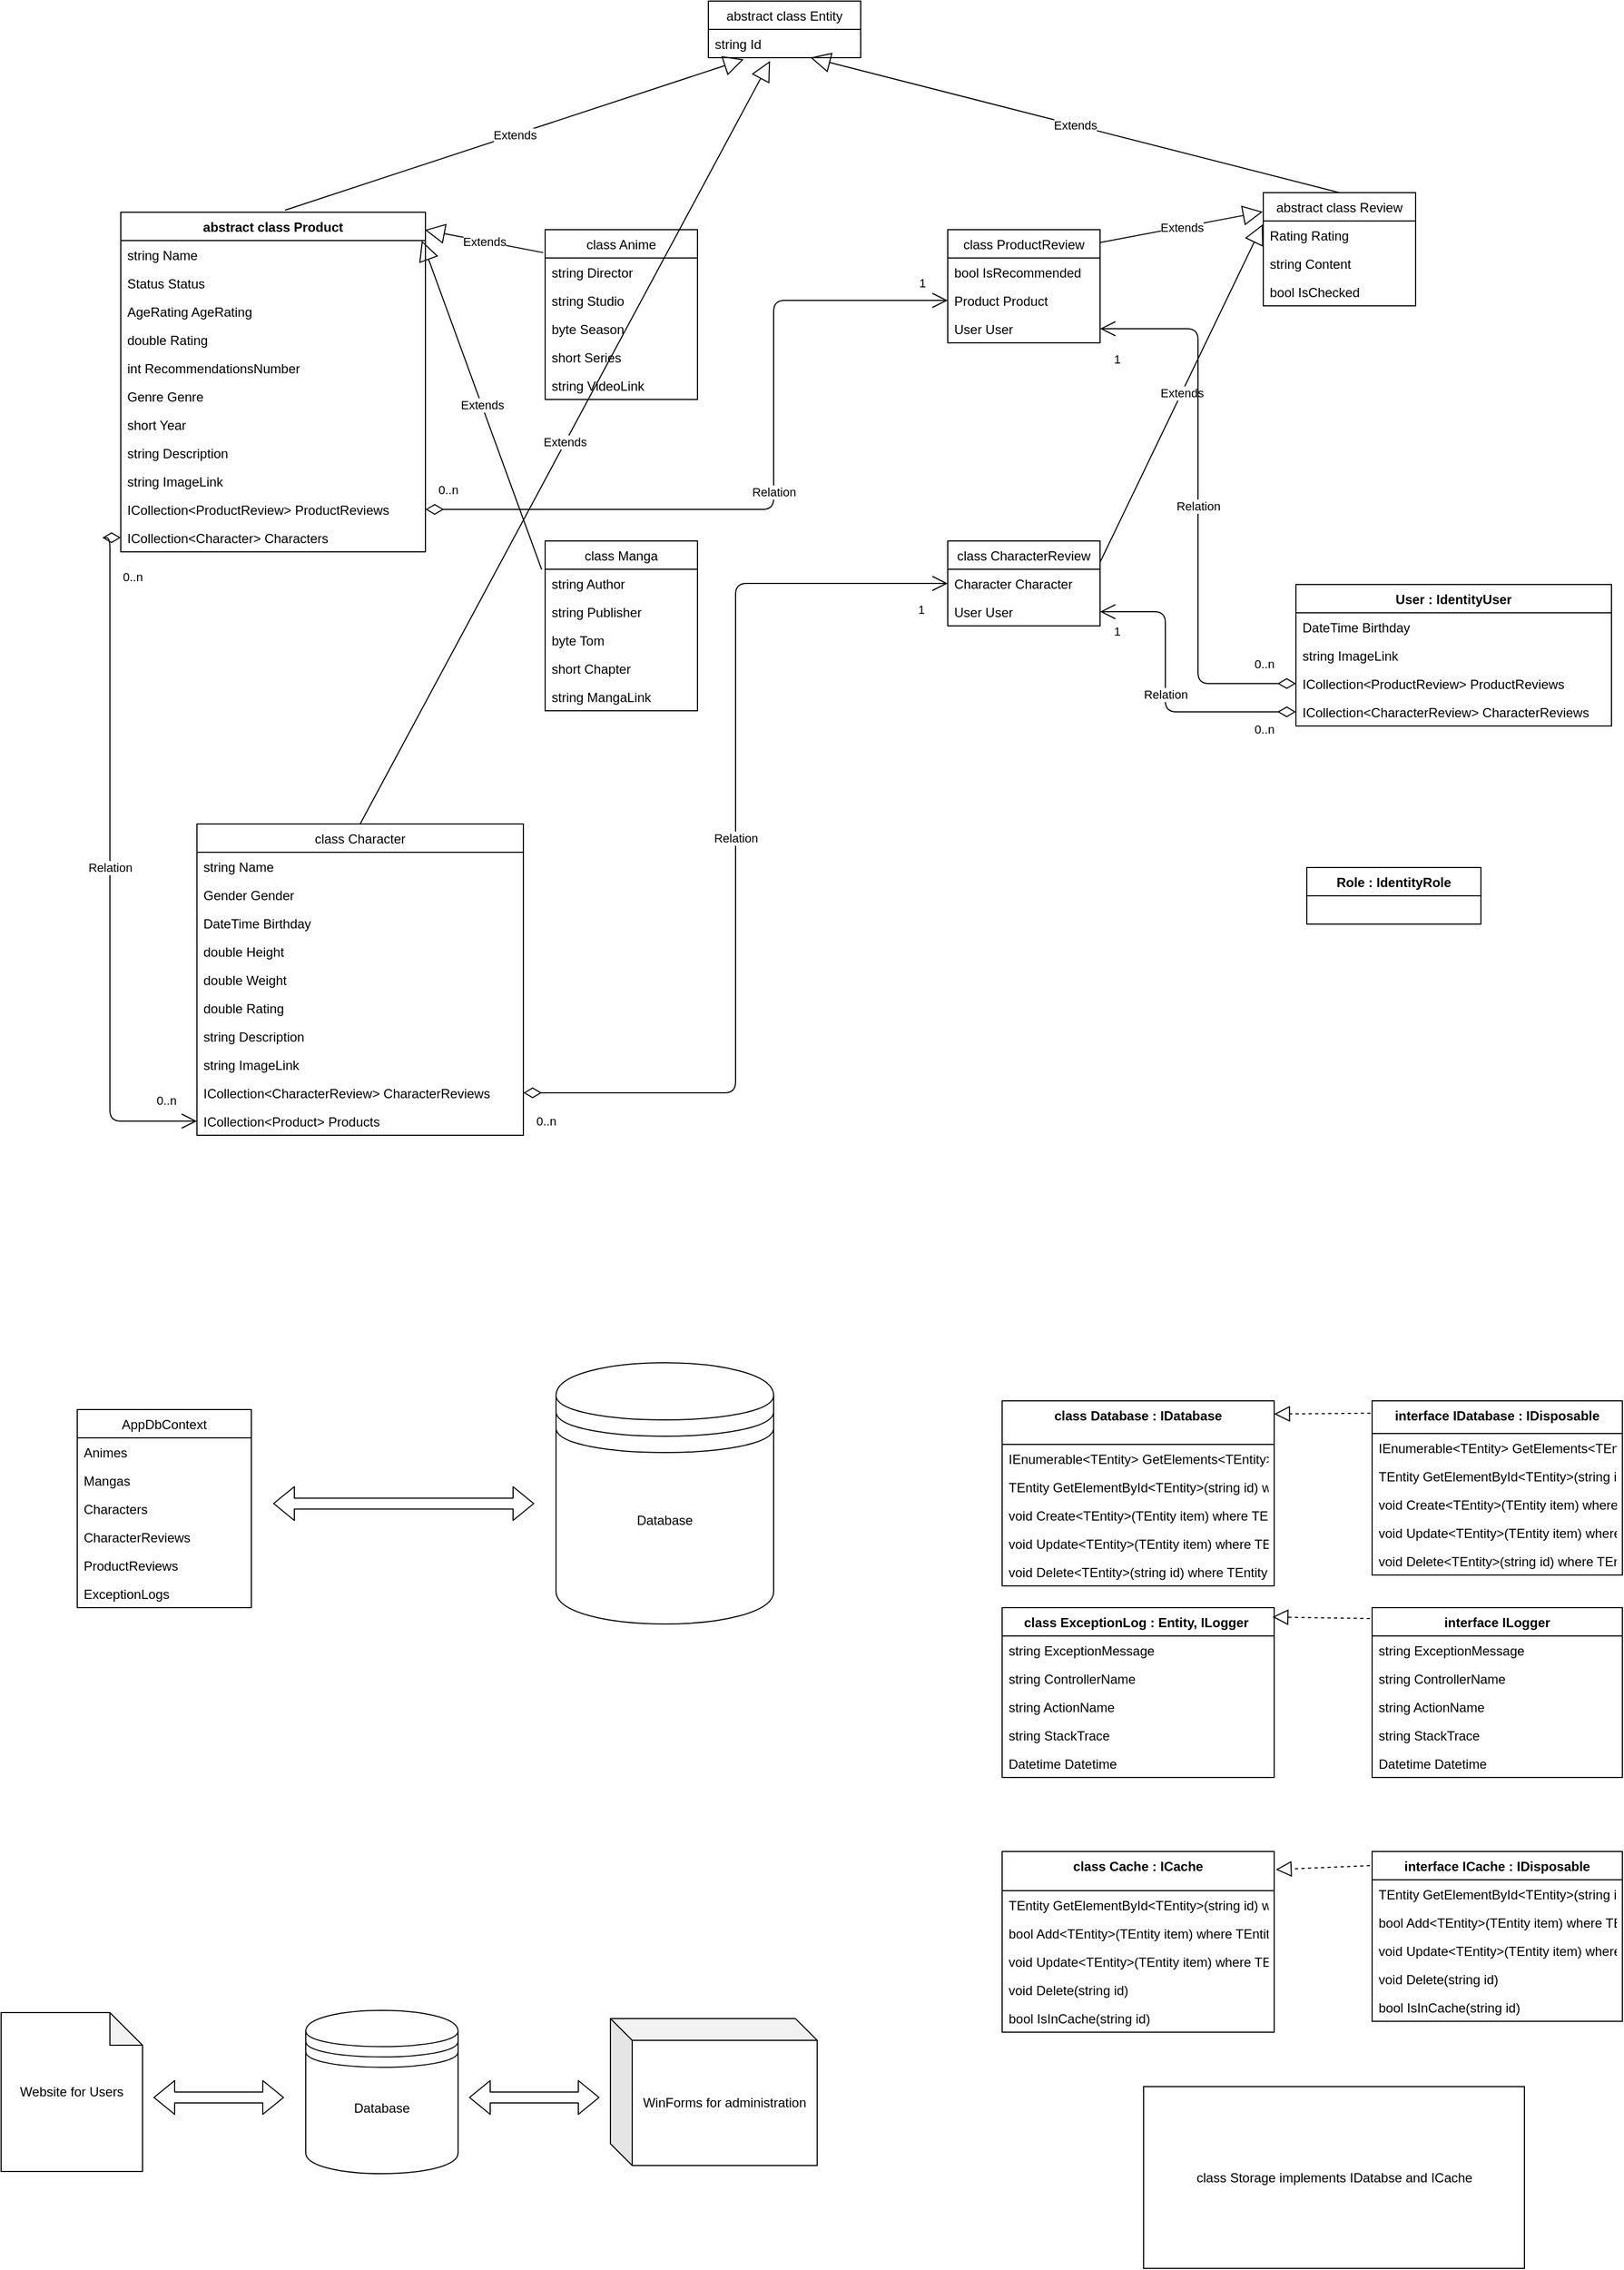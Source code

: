 <mxfile version="13.9.9" type="device"><diagram id="C5RBs43oDa-KdzZeNtuy" name="Page-1"><mxGraphModel dx="1689" dy="1131" grid="1" gridSize="10" guides="1" tooltips="1" connect="1" arrows="1" fold="1" page="1" pageScale="1" pageWidth="827" pageHeight="1169" math="0" shadow="0"><root><mxCell id="WIyWlLk6GJQsqaUBKTNV-0"/><mxCell id="WIyWlLk6GJQsqaUBKTNV-1" parent="WIyWlLk6GJQsqaUBKTNV-0"/><mxCell id="w_jpFoOXG-PIPoq_U1W7-15" value="abstract class Product" style="swimlane;fontStyle=1;align=center;verticalAlign=top;childLayout=stackLayout;horizontal=1;startSize=26;horizontalStack=0;resizeParent=1;resizeParentMax=0;resizeLast=0;collapsible=1;marginBottom=0;" parent="WIyWlLk6GJQsqaUBKTNV-1" vertex="1"><mxGeometry x="150" y="218" width="280" height="312" as="geometry"/></mxCell><mxCell id="w_jpFoOXG-PIPoq_U1W7-19" value="string Name" style="text;strokeColor=none;fillColor=none;align=left;verticalAlign=top;spacingLeft=4;spacingRight=4;overflow=hidden;rotatable=0;points=[[0,0.5],[1,0.5]];portConstraint=eastwest;" parent="w_jpFoOXG-PIPoq_U1W7-15" vertex="1"><mxGeometry y="26" width="280" height="26" as="geometry"/></mxCell><mxCell id="w_jpFoOXG-PIPoq_U1W7-21" value="Status Status" style="text;strokeColor=none;fillColor=none;align=left;verticalAlign=top;spacingLeft=4;spacingRight=4;overflow=hidden;rotatable=0;points=[[0,0.5],[1,0.5]];portConstraint=eastwest;" parent="w_jpFoOXG-PIPoq_U1W7-15" vertex="1"><mxGeometry y="52" width="280" height="26" as="geometry"/></mxCell><mxCell id="w_jpFoOXG-PIPoq_U1W7-22" value="AgeRating AgeRating" style="text;strokeColor=none;fillColor=none;align=left;verticalAlign=top;spacingLeft=4;spacingRight=4;overflow=hidden;rotatable=0;points=[[0,0.5],[1,0.5]];portConstraint=eastwest;" parent="w_jpFoOXG-PIPoq_U1W7-15" vertex="1"><mxGeometry y="78" width="280" height="26" as="geometry"/></mxCell><mxCell id="w_jpFoOXG-PIPoq_U1W7-20" value="double Rating" style="text;strokeColor=none;fillColor=none;align=left;verticalAlign=top;spacingLeft=4;spacingRight=4;overflow=hidden;rotatable=0;points=[[0,0.5],[1,0.5]];portConstraint=eastwest;" parent="w_jpFoOXG-PIPoq_U1W7-15" vertex="1"><mxGeometry y="104" width="280" height="26" as="geometry"/></mxCell><mxCell id="stOJlhhCgXNgaOby3NzD-8" value="int RecommendationsNumber" style="text;strokeColor=none;fillColor=none;align=left;verticalAlign=top;spacingLeft=4;spacingRight=4;overflow=hidden;rotatable=0;points=[[0,0.5],[1,0.5]];portConstraint=eastwest;" parent="w_jpFoOXG-PIPoq_U1W7-15" vertex="1"><mxGeometry y="130" width="280" height="26" as="geometry"/></mxCell><mxCell id="w_jpFoOXG-PIPoq_U1W7-23" value="Genre Genre" style="text;strokeColor=none;fillColor=none;align=left;verticalAlign=top;spacingLeft=4;spacingRight=4;overflow=hidden;rotatable=0;points=[[0,0.5],[1,0.5]];portConstraint=eastwest;" parent="w_jpFoOXG-PIPoq_U1W7-15" vertex="1"><mxGeometry y="156" width="280" height="26" as="geometry"/></mxCell><mxCell id="w_jpFoOXG-PIPoq_U1W7-24" value="short Year" style="text;strokeColor=none;fillColor=none;align=left;verticalAlign=top;spacingLeft=4;spacingRight=4;overflow=hidden;rotatable=0;points=[[0,0.5],[1,0.5]];portConstraint=eastwest;" parent="w_jpFoOXG-PIPoq_U1W7-15" vertex="1"><mxGeometry y="182" width="280" height="26" as="geometry"/></mxCell><mxCell id="w_jpFoOXG-PIPoq_U1W7-25" value="string Description" style="text;strokeColor=none;fillColor=none;align=left;verticalAlign=top;spacingLeft=4;spacingRight=4;overflow=hidden;rotatable=0;points=[[0,0.5],[1,0.5]];portConstraint=eastwest;" parent="w_jpFoOXG-PIPoq_U1W7-15" vertex="1"><mxGeometry y="208" width="280" height="26" as="geometry"/></mxCell><mxCell id="w_jpFoOXG-PIPoq_U1W7-36" value="string ImageLink" style="text;strokeColor=none;fillColor=none;align=left;verticalAlign=top;spacingLeft=4;spacingRight=4;overflow=hidden;rotatable=0;points=[[0,0.5],[1,0.5]];portConstraint=eastwest;" parent="w_jpFoOXG-PIPoq_U1W7-15" vertex="1"><mxGeometry y="234" width="280" height="26" as="geometry"/></mxCell><mxCell id="fRV1nKHGZHDSqqlilC_X-59" value="ICollection&lt;ProductReview&gt; ProductReviews" style="text;strokeColor=none;fillColor=none;align=left;verticalAlign=top;spacingLeft=4;spacingRight=4;overflow=hidden;rotatable=0;points=[[0,0.5],[1,0.5]];portConstraint=eastwest;" parent="w_jpFoOXG-PIPoq_U1W7-15" vertex="1"><mxGeometry y="260" width="280" height="26" as="geometry"/></mxCell><mxCell id="czgRP9JJpgKRrqKsPYed-9" value="ICollection&lt;Character&gt; Characters" style="text;strokeColor=none;fillColor=none;align=left;verticalAlign=top;spacingLeft=4;spacingRight=4;overflow=hidden;rotatable=0;points=[[0,0.5],[1,0.5]];portConstraint=eastwest;" vertex="1" parent="w_jpFoOXG-PIPoq_U1W7-15"><mxGeometry y="286" width="280" height="26" as="geometry"/></mxCell><mxCell id="w_jpFoOXG-PIPoq_U1W7-28" value="Extends" style="endArrow=block;endSize=16;endFill=0;html=1;entryX=0.998;entryY=0.052;entryDx=0;entryDy=0;entryPerimeter=0;exitX=-0.013;exitY=0.135;exitDx=0;exitDy=0;exitPerimeter=0;" parent="WIyWlLk6GJQsqaUBKTNV-1" source="w_jpFoOXG-PIPoq_U1W7-0" target="w_jpFoOXG-PIPoq_U1W7-15" edge="1"><mxGeometry width="160" relative="1" as="geometry"><mxPoint x="220" y="57" as="sourcePoint"/><mxPoint x="310" y="90" as="targetPoint"/></mxGeometry></mxCell><mxCell id="w_jpFoOXG-PIPoq_U1W7-29" value="class Manga" style="swimlane;fontStyle=0;childLayout=stackLayout;horizontal=1;startSize=26;fillColor=none;horizontalStack=0;resizeParent=1;resizeParentMax=0;resizeLast=0;collapsible=1;marginBottom=0;" parent="WIyWlLk6GJQsqaUBKTNV-1" vertex="1"><mxGeometry x="540" y="520" width="140" height="156" as="geometry"/></mxCell><mxCell id="w_jpFoOXG-PIPoq_U1W7-31" value="string Author" style="text;strokeColor=none;fillColor=none;align=left;verticalAlign=top;spacingLeft=4;spacingRight=4;overflow=hidden;rotatable=0;points=[[0,0.5],[1,0.5]];portConstraint=eastwest;" parent="w_jpFoOXG-PIPoq_U1W7-29" vertex="1"><mxGeometry y="26" width="140" height="26" as="geometry"/></mxCell><mxCell id="w_jpFoOXG-PIPoq_U1W7-32" value="string Publisher" style="text;strokeColor=none;fillColor=none;align=left;verticalAlign=top;spacingLeft=4;spacingRight=4;overflow=hidden;rotatable=0;points=[[0,0.5],[1,0.5]];portConstraint=eastwest;" parent="w_jpFoOXG-PIPoq_U1W7-29" vertex="1"><mxGeometry y="52" width="140" height="26" as="geometry"/></mxCell><mxCell id="w_jpFoOXG-PIPoq_U1W7-33" value="byte Tom" style="text;strokeColor=none;fillColor=none;align=left;verticalAlign=top;spacingLeft=4;spacingRight=4;overflow=hidden;rotatable=0;points=[[0,0.5],[1,0.5]];portConstraint=eastwest;" parent="w_jpFoOXG-PIPoq_U1W7-29" vertex="1"><mxGeometry y="78" width="140" height="26" as="geometry"/></mxCell><mxCell id="w_jpFoOXG-PIPoq_U1W7-34" value="short Chapter" style="text;strokeColor=none;fillColor=none;align=left;verticalAlign=top;spacingLeft=4;spacingRight=4;overflow=hidden;rotatable=0;points=[[0,0.5],[1,0.5]];portConstraint=eastwest;" parent="w_jpFoOXG-PIPoq_U1W7-29" vertex="1"><mxGeometry y="104" width="140" height="26" as="geometry"/></mxCell><mxCell id="czgRP9JJpgKRrqKsPYed-24" value="string MangaLink" style="text;strokeColor=none;fillColor=none;align=left;verticalAlign=top;spacingLeft=4;spacingRight=4;overflow=hidden;rotatable=0;points=[[0,0.5],[1,0.5]];portConstraint=eastwest;" vertex="1" parent="w_jpFoOXG-PIPoq_U1W7-29"><mxGeometry y="130" width="140" height="26" as="geometry"/></mxCell><mxCell id="w_jpFoOXG-PIPoq_U1W7-35" value="Extends" style="endArrow=block;endSize=16;endFill=0;html=1;exitX=-0.023;exitY=0.168;exitDx=0;exitDy=0;entryX=0.988;entryY=0.005;entryDx=0;entryDy=0;entryPerimeter=0;exitPerimeter=0;" parent="WIyWlLk6GJQsqaUBKTNV-1" source="w_jpFoOXG-PIPoq_U1W7-29" target="w_jpFoOXG-PIPoq_U1W7-19" edge="1"><mxGeometry width="160" relative="1" as="geometry"><mxPoint x="610" y="57" as="sourcePoint"/><mxPoint x="420" y="120" as="targetPoint"/></mxGeometry></mxCell><mxCell id="w_jpFoOXG-PIPoq_U1W7-43" value="User : IdentityUser" style="swimlane;fontStyle=1;align=center;verticalAlign=top;childLayout=stackLayout;horizontal=1;startSize=26;horizontalStack=0;resizeParent=1;resizeParentMax=0;resizeLast=0;collapsible=1;marginBottom=0;" parent="WIyWlLk6GJQsqaUBKTNV-1" vertex="1"><mxGeometry x="1230" y="560" width="290" height="130" as="geometry"/></mxCell><mxCell id="czgRP9JJpgKRrqKsPYed-10" value="DateTime Birthday" style="text;strokeColor=none;fillColor=none;align=left;verticalAlign=top;spacingLeft=4;spacingRight=4;overflow=hidden;rotatable=0;points=[[0,0.5],[1,0.5]];portConstraint=eastwest;" vertex="1" parent="w_jpFoOXG-PIPoq_U1W7-43"><mxGeometry y="26" width="290" height="26" as="geometry"/></mxCell><mxCell id="czgRP9JJpgKRrqKsPYed-11" value="string ImageLink" style="text;strokeColor=none;fillColor=none;align=left;verticalAlign=top;spacingLeft=4;spacingRight=4;overflow=hidden;rotatable=0;points=[[0,0.5],[1,0.5]];portConstraint=eastwest;" vertex="1" parent="w_jpFoOXG-PIPoq_U1W7-43"><mxGeometry y="52" width="290" height="26" as="geometry"/></mxCell><mxCell id="czgRP9JJpgKRrqKsPYed-12" value="ICollection&lt;ProductReview&gt; ProductReviews" style="text;strokeColor=none;fillColor=none;align=left;verticalAlign=top;spacingLeft=4;spacingRight=4;overflow=hidden;rotatable=0;points=[[0,0.5],[1,0.5]];portConstraint=eastwest;" vertex="1" parent="w_jpFoOXG-PIPoq_U1W7-43"><mxGeometry y="78" width="290" height="26" as="geometry"/></mxCell><mxCell id="czgRP9JJpgKRrqKsPYed-14" value="ICollection&lt;CharacterReview&gt; CharacterReviews" style="text;strokeColor=none;fillColor=none;align=left;verticalAlign=top;spacingLeft=4;spacingRight=4;overflow=hidden;rotatable=0;points=[[0,0.5],[1,0.5]];portConstraint=eastwest;" vertex="1" parent="w_jpFoOXG-PIPoq_U1W7-43"><mxGeometry y="104" width="290" height="26" as="geometry"/></mxCell><mxCell id="w_jpFoOXG-PIPoq_U1W7-49" value="abstract class Review" style="swimlane;fontStyle=0;childLayout=stackLayout;horizontal=1;startSize=26;fillColor=none;horizontalStack=0;resizeParent=1;resizeParentMax=0;resizeLast=0;collapsible=1;marginBottom=0;" parent="WIyWlLk6GJQsqaUBKTNV-1" vertex="1"><mxGeometry x="1200" y="200" width="140" height="104" as="geometry"/></mxCell><mxCell id="w_jpFoOXG-PIPoq_U1W7-54" value="Rating Rating" style="text;strokeColor=none;fillColor=none;align=left;verticalAlign=top;spacingLeft=4;spacingRight=4;overflow=hidden;rotatable=0;points=[[0,0.5],[1,0.5]];portConstraint=eastwest;" parent="w_jpFoOXG-PIPoq_U1W7-49" vertex="1"><mxGeometry y="26" width="140" height="26" as="geometry"/></mxCell><mxCell id="w_jpFoOXG-PIPoq_U1W7-52" value="string Content" style="text;strokeColor=none;fillColor=none;align=left;verticalAlign=top;spacingLeft=4;spacingRight=4;overflow=hidden;rotatable=0;points=[[0,0.5],[1,0.5]];portConstraint=eastwest;" parent="w_jpFoOXG-PIPoq_U1W7-49" vertex="1"><mxGeometry y="52" width="140" height="26" as="geometry"/></mxCell><mxCell id="fRV1nKHGZHDSqqlilC_X-11" value="bool IsChecked" style="text;strokeColor=none;fillColor=none;align=left;verticalAlign=top;spacingLeft=4;spacingRight=4;overflow=hidden;rotatable=0;points=[[0,0.5],[1,0.5]];portConstraint=eastwest;" parent="w_jpFoOXG-PIPoq_U1W7-49" vertex="1"><mxGeometry y="78" width="140" height="26" as="geometry"/></mxCell><mxCell id="w_jpFoOXG-PIPoq_U1W7-56" value="interface IDatabase : IDisposable" style="swimlane;fontStyle=1;align=center;verticalAlign=top;childLayout=stackLayout;horizontal=1;startSize=30;horizontalStack=0;resizeParent=1;resizeParentMax=0;resizeLast=0;collapsible=1;marginBottom=0;" parent="WIyWlLk6GJQsqaUBKTNV-1" vertex="1"><mxGeometry x="1300" y="1310" width="230" height="160" as="geometry"/></mxCell><mxCell id="w_jpFoOXG-PIPoq_U1W7-61" value="IEnumerable&lt;TEntity&gt; GetElements&lt;TEntity&gt;() where TEntity : Entity" style="text;strokeColor=none;fillColor=none;align=left;verticalAlign=top;spacingLeft=4;spacingRight=4;overflow=hidden;rotatable=0;points=[[0,0.5],[1,0.5]];portConstraint=eastwest;" parent="w_jpFoOXG-PIPoq_U1W7-56" vertex="1"><mxGeometry y="30" width="230" height="26" as="geometry"/></mxCell><mxCell id="w_jpFoOXG-PIPoq_U1W7-60" value="TEntity GetElementById&lt;TEntity&gt;(string id) where TEntity : Entity" style="text;strokeColor=none;fillColor=none;align=left;verticalAlign=top;spacingLeft=4;spacingRight=4;overflow=hidden;rotatable=0;points=[[0,0.5],[1,0.5]];portConstraint=eastwest;" parent="w_jpFoOXG-PIPoq_U1W7-56" vertex="1"><mxGeometry y="56" width="230" height="26" as="geometry"/></mxCell><mxCell id="w_jpFoOXG-PIPoq_U1W7-62" value="void Create&lt;TEntity&gt;(TEntity item) where TEntity : Entity" style="text;strokeColor=none;fillColor=none;align=left;verticalAlign=top;spacingLeft=4;spacingRight=4;overflow=hidden;rotatable=0;points=[[0,0.5],[1,0.5]];portConstraint=eastwest;" parent="w_jpFoOXG-PIPoq_U1W7-56" vertex="1"><mxGeometry y="82" width="230" height="26" as="geometry"/></mxCell><mxCell id="w_jpFoOXG-PIPoq_U1W7-63" value="void Update&lt;TEntity&gt;(TEntity item) where TEntity : Entity" style="text;strokeColor=none;fillColor=none;align=left;verticalAlign=top;spacingLeft=4;spacingRight=4;overflow=hidden;rotatable=0;points=[[0,0.5],[1,0.5]];portConstraint=eastwest;" parent="w_jpFoOXG-PIPoq_U1W7-56" vertex="1"><mxGeometry y="108" width="230" height="26" as="geometry"/></mxCell><mxCell id="w_jpFoOXG-PIPoq_U1W7-64" value="void Delete&lt;TEntity&gt;(string id) where TEntity : Entity" style="text;strokeColor=none;fillColor=none;align=left;verticalAlign=top;spacingLeft=4;spacingRight=4;overflow=hidden;rotatable=0;points=[[0,0.5],[1,0.5]];portConstraint=eastwest;" parent="w_jpFoOXG-PIPoq_U1W7-56" vertex="1"><mxGeometry y="134" width="230" height="26" as="geometry"/></mxCell><mxCell id="w_jpFoOXG-PIPoq_U1W7-65" value="class Database : IDatabase" style="swimlane;fontStyle=1;align=center;verticalAlign=top;childLayout=stackLayout;horizontal=1;startSize=40;horizontalStack=0;resizeParent=1;resizeParentMax=0;resizeLast=0;collapsible=1;marginBottom=0;" parent="WIyWlLk6GJQsqaUBKTNV-1" vertex="1"><mxGeometry x="960" y="1310" width="250" height="170" as="geometry"/></mxCell><mxCell id="w_jpFoOXG-PIPoq_U1W7-66" value="IEnumerable&lt;TEntity&gt; GetElements&lt;TEntity&gt;() where TEntity : Entity" style="text;strokeColor=none;fillColor=none;align=left;verticalAlign=top;spacingLeft=4;spacingRight=4;overflow=hidden;rotatable=0;points=[[0,0.5],[1,0.5]];portConstraint=eastwest;" parent="w_jpFoOXG-PIPoq_U1W7-65" vertex="1"><mxGeometry y="40" width="250" height="26" as="geometry"/></mxCell><mxCell id="w_jpFoOXG-PIPoq_U1W7-67" value="TEntity GetElementById&lt;TEntity&gt;(string id) where TEntity : Entity" style="text;strokeColor=none;fillColor=none;align=left;verticalAlign=top;spacingLeft=4;spacingRight=4;overflow=hidden;rotatable=0;points=[[0,0.5],[1,0.5]];portConstraint=eastwest;" parent="w_jpFoOXG-PIPoq_U1W7-65" vertex="1"><mxGeometry y="66" width="250" height="26" as="geometry"/></mxCell><mxCell id="w_jpFoOXG-PIPoq_U1W7-68" value="void Create&lt;TEntity&gt;(TEntity item) where TEntity : Entity" style="text;strokeColor=none;fillColor=none;align=left;verticalAlign=top;spacingLeft=4;spacingRight=4;overflow=hidden;rotatable=0;points=[[0,0.5],[1,0.5]];portConstraint=eastwest;" parent="w_jpFoOXG-PIPoq_U1W7-65" vertex="1"><mxGeometry y="92" width="250" height="26" as="geometry"/></mxCell><mxCell id="w_jpFoOXG-PIPoq_U1W7-69" value="void Update&lt;TEntity&gt;(TEntity item) where TEntity : Entity" style="text;strokeColor=none;fillColor=none;align=left;verticalAlign=top;spacingLeft=4;spacingRight=4;overflow=hidden;rotatable=0;points=[[0,0.5],[1,0.5]];portConstraint=eastwest;" parent="w_jpFoOXG-PIPoq_U1W7-65" vertex="1"><mxGeometry y="118" width="250" height="26" as="geometry"/></mxCell><mxCell id="w_jpFoOXG-PIPoq_U1W7-70" value="void Delete&lt;TEntity&gt;(string id) where TEntity : Entity" style="text;strokeColor=none;fillColor=none;align=left;verticalAlign=top;spacingLeft=4;spacingRight=4;overflow=hidden;rotatable=0;points=[[0,0.5],[1,0.5]];portConstraint=eastwest;" parent="w_jpFoOXG-PIPoq_U1W7-65" vertex="1"><mxGeometry y="144" width="250" height="26" as="geometry"/></mxCell><mxCell id="w_jpFoOXG-PIPoq_U1W7-71" value="interface ILogger" style="swimlane;fontStyle=1;align=center;verticalAlign=top;childLayout=stackLayout;horizontal=1;startSize=26;horizontalStack=0;resizeParent=1;resizeParentMax=0;resizeLast=0;collapsible=1;marginBottom=0;" parent="WIyWlLk6GJQsqaUBKTNV-1" vertex="1"><mxGeometry x="1300" y="1500" width="230" height="156" as="geometry"/></mxCell><mxCell id="w_jpFoOXG-PIPoq_U1W7-73" value="string ExceptionMessage" style="text;strokeColor=none;fillColor=none;align=left;verticalAlign=top;spacingLeft=4;spacingRight=4;overflow=hidden;rotatable=0;points=[[0,0.5],[1,0.5]];portConstraint=eastwest;" parent="w_jpFoOXG-PIPoq_U1W7-71" vertex="1"><mxGeometry y="26" width="230" height="26" as="geometry"/></mxCell><mxCell id="w_jpFoOXG-PIPoq_U1W7-74" value="string ControllerName" style="text;strokeColor=none;fillColor=none;align=left;verticalAlign=top;spacingLeft=4;spacingRight=4;overflow=hidden;rotatable=0;points=[[0,0.5],[1,0.5]];portConstraint=eastwest;" parent="w_jpFoOXG-PIPoq_U1W7-71" vertex="1"><mxGeometry y="52" width="230" height="26" as="geometry"/></mxCell><mxCell id="w_jpFoOXG-PIPoq_U1W7-75" value="string ActionName" style="text;strokeColor=none;fillColor=none;align=left;verticalAlign=top;spacingLeft=4;spacingRight=4;overflow=hidden;rotatable=0;points=[[0,0.5],[1,0.5]];portConstraint=eastwest;" parent="w_jpFoOXG-PIPoq_U1W7-71" vertex="1"><mxGeometry y="78" width="230" height="26" as="geometry"/></mxCell><mxCell id="w_jpFoOXG-PIPoq_U1W7-76" value="string StackTrace" style="text;strokeColor=none;fillColor=none;align=left;verticalAlign=top;spacingLeft=4;spacingRight=4;overflow=hidden;rotatable=0;points=[[0,0.5],[1,0.5]];portConstraint=eastwest;" parent="w_jpFoOXG-PIPoq_U1W7-71" vertex="1"><mxGeometry y="104" width="230" height="26" as="geometry"/></mxCell><mxCell id="w_jpFoOXG-PIPoq_U1W7-83" value="Datetime Datetime" style="text;strokeColor=none;fillColor=none;align=left;verticalAlign=top;spacingLeft=4;spacingRight=4;overflow=hidden;rotatable=0;points=[[0,0.5],[1,0.5]];portConstraint=eastwest;" parent="w_jpFoOXG-PIPoq_U1W7-71" vertex="1"><mxGeometry y="130" width="230" height="26" as="geometry"/></mxCell><mxCell id="w_jpFoOXG-PIPoq_U1W7-77" value="interface ICache : IDisposable" style="swimlane;fontStyle=1;align=center;verticalAlign=top;childLayout=stackLayout;horizontal=1;startSize=26;horizontalStack=0;resizeParent=1;resizeParentMax=0;resizeLast=0;collapsible=1;marginBottom=0;" parent="WIyWlLk6GJQsqaUBKTNV-1" vertex="1"><mxGeometry x="1300" y="1724" width="230" height="156" as="geometry"/></mxCell><mxCell id="w_jpFoOXG-PIPoq_U1W7-78" value="TEntity GetElementById&lt;TEntity&gt;(string id) where TEntity : Entity" style="text;strokeColor=none;fillColor=none;align=left;verticalAlign=top;spacingLeft=4;spacingRight=4;overflow=hidden;rotatable=0;points=[[0,0.5],[1,0.5]];portConstraint=eastwest;" parent="w_jpFoOXG-PIPoq_U1W7-77" vertex="1"><mxGeometry y="26" width="230" height="26" as="geometry"/></mxCell><mxCell id="w_jpFoOXG-PIPoq_U1W7-79" value="bool Add&lt;TEntity&gt;(TEntity item) where TEntity : Entity" style="text;strokeColor=none;fillColor=none;align=left;verticalAlign=top;spacingLeft=4;spacingRight=4;overflow=hidden;rotatable=0;points=[[0,0.5],[1,0.5]];portConstraint=eastwest;" parent="w_jpFoOXG-PIPoq_U1W7-77" vertex="1"><mxGeometry y="52" width="230" height="26" as="geometry"/></mxCell><mxCell id="w_jpFoOXG-PIPoq_U1W7-81" value="void Update&lt;TEntity&gt;(TEntity item) where TEntity : Entity" style="text;strokeColor=none;fillColor=none;align=left;verticalAlign=top;spacingLeft=4;spacingRight=4;overflow=hidden;rotatable=0;points=[[0,0.5],[1,0.5]];portConstraint=eastwest;" parent="w_jpFoOXG-PIPoq_U1W7-77" vertex="1"><mxGeometry y="78" width="230" height="26" as="geometry"/></mxCell><mxCell id="w_jpFoOXG-PIPoq_U1W7-82" value="void Delete(string id)" style="text;strokeColor=none;fillColor=none;align=left;verticalAlign=top;spacingLeft=4;spacingRight=4;overflow=hidden;rotatable=0;points=[[0,0.5],[1,0.5]];portConstraint=eastwest;" parent="w_jpFoOXG-PIPoq_U1W7-77" vertex="1"><mxGeometry y="104" width="230" height="26" as="geometry"/></mxCell><mxCell id="czgRP9JJpgKRrqKsPYed-60" value="bool IsInCache(string id)" style="text;strokeColor=none;fillColor=none;align=left;verticalAlign=top;spacingLeft=4;spacingRight=4;overflow=hidden;rotatable=0;points=[[0,0.5],[1,0.5]];portConstraint=eastwest;" vertex="1" parent="w_jpFoOXG-PIPoq_U1W7-77"><mxGeometry y="130" width="230" height="26" as="geometry"/></mxCell><mxCell id="w_jpFoOXG-PIPoq_U1W7-91" value="class ExceptionLog : Entity, ILogger " style="swimlane;fontStyle=1;align=center;verticalAlign=top;childLayout=stackLayout;horizontal=1;startSize=26;horizontalStack=0;resizeParent=1;resizeParentMax=0;resizeLast=0;collapsible=1;marginBottom=0;" parent="WIyWlLk6GJQsqaUBKTNV-1" vertex="1"><mxGeometry x="960" y="1500" width="250" height="156" as="geometry"/></mxCell><mxCell id="w_jpFoOXG-PIPoq_U1W7-93" value="string ExceptionMessage" style="text;strokeColor=none;fillColor=none;align=left;verticalAlign=top;spacingLeft=4;spacingRight=4;overflow=hidden;rotatable=0;points=[[0,0.5],[1,0.5]];portConstraint=eastwest;" parent="w_jpFoOXG-PIPoq_U1W7-91" vertex="1"><mxGeometry y="26" width="250" height="26" as="geometry"/></mxCell><mxCell id="w_jpFoOXG-PIPoq_U1W7-94" value="string ControllerName" style="text;strokeColor=none;fillColor=none;align=left;verticalAlign=top;spacingLeft=4;spacingRight=4;overflow=hidden;rotatable=0;points=[[0,0.5],[1,0.5]];portConstraint=eastwest;" parent="w_jpFoOXG-PIPoq_U1W7-91" vertex="1"><mxGeometry y="52" width="250" height="26" as="geometry"/></mxCell><mxCell id="w_jpFoOXG-PIPoq_U1W7-95" value="string ActionName" style="text;strokeColor=none;fillColor=none;align=left;verticalAlign=top;spacingLeft=4;spacingRight=4;overflow=hidden;rotatable=0;points=[[0,0.5],[1,0.5]];portConstraint=eastwest;" parent="w_jpFoOXG-PIPoq_U1W7-91" vertex="1"><mxGeometry y="78" width="250" height="26" as="geometry"/></mxCell><mxCell id="w_jpFoOXG-PIPoq_U1W7-96" value="string StackTrace" style="text;strokeColor=none;fillColor=none;align=left;verticalAlign=top;spacingLeft=4;spacingRight=4;overflow=hidden;rotatable=0;points=[[0,0.5],[1,0.5]];portConstraint=eastwest;" parent="w_jpFoOXG-PIPoq_U1W7-91" vertex="1"><mxGeometry y="104" width="250" height="26" as="geometry"/></mxCell><mxCell id="w_jpFoOXG-PIPoq_U1W7-97" value="Datetime Datetime" style="text;strokeColor=none;fillColor=none;align=left;verticalAlign=top;spacingLeft=4;spacingRight=4;overflow=hidden;rotatable=0;points=[[0,0.5],[1,0.5]];portConstraint=eastwest;" parent="w_jpFoOXG-PIPoq_U1W7-91" vertex="1"><mxGeometry y="130" width="250" height="26" as="geometry"/></mxCell><mxCell id="w_jpFoOXG-PIPoq_U1W7-98" value="class Cache : ICache" style="swimlane;fontStyle=1;align=center;verticalAlign=top;childLayout=stackLayout;horizontal=1;startSize=36;horizontalStack=0;resizeParent=1;resizeParentMax=0;resizeLast=0;collapsible=1;marginBottom=0;" parent="WIyWlLk6GJQsqaUBKTNV-1" vertex="1"><mxGeometry x="960" y="1724" width="250" height="166" as="geometry"/></mxCell><mxCell id="w_jpFoOXG-PIPoq_U1W7-99" value="TEntity GetElementById&lt;TEntity&gt;(string id) where TEntity : Entity" style="text;strokeColor=none;fillColor=none;align=left;verticalAlign=top;spacingLeft=4;spacingRight=4;overflow=hidden;rotatable=0;points=[[0,0.5],[1,0.5]];portConstraint=eastwest;" parent="w_jpFoOXG-PIPoq_U1W7-98" vertex="1"><mxGeometry y="36" width="250" height="26" as="geometry"/></mxCell><mxCell id="w_jpFoOXG-PIPoq_U1W7-100" value="bool Add&lt;TEntity&gt;(TEntity item) where TEntity : Entity" style="text;strokeColor=none;fillColor=none;align=left;verticalAlign=top;spacingLeft=4;spacingRight=4;overflow=hidden;rotatable=0;points=[[0,0.5],[1,0.5]];portConstraint=eastwest;" parent="w_jpFoOXG-PIPoq_U1W7-98" vertex="1"><mxGeometry y="62" width="250" height="26" as="geometry"/></mxCell><mxCell id="w_jpFoOXG-PIPoq_U1W7-101" value="void Update&lt;TEntity&gt;(TEntity item) where TEntity : Entity" style="text;strokeColor=none;fillColor=none;align=left;verticalAlign=top;spacingLeft=4;spacingRight=4;overflow=hidden;rotatable=0;points=[[0,0.5],[1,0.5]];portConstraint=eastwest;" parent="w_jpFoOXG-PIPoq_U1W7-98" vertex="1"><mxGeometry y="88" width="250" height="26" as="geometry"/></mxCell><mxCell id="w_jpFoOXG-PIPoq_U1W7-102" value="void Delete(string id)" style="text;strokeColor=none;fillColor=none;align=left;verticalAlign=top;spacingLeft=4;spacingRight=4;overflow=hidden;rotatable=0;points=[[0,0.5],[1,0.5]];portConstraint=eastwest;" parent="w_jpFoOXG-PIPoq_U1W7-98" vertex="1"><mxGeometry y="114" width="250" height="26" as="geometry"/></mxCell><mxCell id="czgRP9JJpgKRrqKsPYed-61" value="bool IsInCache(string id)" style="text;strokeColor=none;fillColor=none;align=left;verticalAlign=top;spacingLeft=4;spacingRight=4;overflow=hidden;rotatable=0;points=[[0,0.5],[1,0.5]];portConstraint=eastwest;" vertex="1" parent="w_jpFoOXG-PIPoq_U1W7-98"><mxGeometry y="140" width="250" height="26" as="geometry"/></mxCell><mxCell id="w_jpFoOXG-PIPoq_U1W7-103" value="AppDbContext" style="swimlane;fontStyle=0;align=center;verticalAlign=top;childLayout=stackLayout;horizontal=1;startSize=26;horizontalStack=0;resizeParent=1;resizeLast=0;collapsible=1;marginBottom=0;rounded=0;shadow=0;strokeWidth=1;" parent="WIyWlLk6GJQsqaUBKTNV-1" vertex="1"><mxGeometry x="110" y="1318" width="160" height="182" as="geometry"><mxRectangle x="130" y="380" width="160" height="26" as="alternateBounds"/></mxGeometry></mxCell><mxCell id="w_jpFoOXG-PIPoq_U1W7-105" value="Animes" style="text;align=left;verticalAlign=top;spacingLeft=4;spacingRight=4;overflow=hidden;rotatable=0;points=[[0,0.5],[1,0.5]];portConstraint=eastwest;rounded=0;shadow=0;html=0;" parent="w_jpFoOXG-PIPoq_U1W7-103" vertex="1"><mxGeometry y="26" width="160" height="26" as="geometry"/></mxCell><mxCell id="w_jpFoOXG-PIPoq_U1W7-106" value="Mangas" style="text;align=left;verticalAlign=top;spacingLeft=4;spacingRight=4;overflow=hidden;rotatable=0;points=[[0,0.5],[1,0.5]];portConstraint=eastwest;fontStyle=0;" parent="w_jpFoOXG-PIPoq_U1W7-103" vertex="1"><mxGeometry y="52" width="160" height="26" as="geometry"/></mxCell><mxCell id="w_jpFoOXG-PIPoq_U1W7-107" value="Characters" style="text;align=left;verticalAlign=top;spacingLeft=4;spacingRight=4;overflow=hidden;rotatable=0;points=[[0,0.5],[1,0.5]];portConstraint=eastwest;" parent="w_jpFoOXG-PIPoq_U1W7-103" vertex="1"><mxGeometry y="78" width="160" height="26" as="geometry"/></mxCell><mxCell id="w_jpFoOXG-PIPoq_U1W7-108" value="CharacterReviews" style="text;align=left;verticalAlign=top;spacingLeft=4;spacingRight=4;overflow=hidden;rotatable=0;points=[[0,0.5],[1,0.5]];portConstraint=eastwest;" parent="w_jpFoOXG-PIPoq_U1W7-103" vertex="1"><mxGeometry y="104" width="160" height="26" as="geometry"/></mxCell><mxCell id="w_jpFoOXG-PIPoq_U1W7-109" value="ProductReviews" style="text;align=left;verticalAlign=top;spacingLeft=4;spacingRight=4;overflow=hidden;rotatable=0;points=[[0,0.5],[1,0.5]];portConstraint=eastwest;" parent="w_jpFoOXG-PIPoq_U1W7-103" vertex="1"><mxGeometry y="130" width="160" height="26" as="geometry"/></mxCell><mxCell id="fRV1nKHGZHDSqqlilC_X-60" value="ExceptionLogs" style="text;align=left;verticalAlign=top;spacingLeft=4;spacingRight=4;overflow=hidden;rotatable=0;points=[[0,0.5],[1,0.5]];portConstraint=eastwest;" parent="w_jpFoOXG-PIPoq_U1W7-103" vertex="1"><mxGeometry y="156" width="160" height="26" as="geometry"/></mxCell><mxCell id="w_jpFoOXG-PIPoq_U1W7-113" value="" style="shape=flexArrow;endArrow=classic;startArrow=classic;html=1;" parent="WIyWlLk6GJQsqaUBKTNV-1" edge="1"><mxGeometry width="50" height="50" relative="1" as="geometry"><mxPoint x="290" y="1404.33" as="sourcePoint"/><mxPoint x="530" y="1404.33" as="targetPoint"/></mxGeometry></mxCell><mxCell id="w_jpFoOXG-PIPoq_U1W7-114" value="" style="shape=datastore;whiteSpace=wrap;html=1;strokeColor=#000000;" parent="WIyWlLk6GJQsqaUBKTNV-1" vertex="1"><mxGeometry x="550" y="1275" width="200" height="240" as="geometry"/></mxCell><mxCell id="w_jpFoOXG-PIPoq_U1W7-115" value="Database" style="text;html=1;strokeColor=none;fillColor=none;align=center;verticalAlign=middle;whiteSpace=wrap;rounded=0;" parent="WIyWlLk6GJQsqaUBKTNV-1" vertex="1"><mxGeometry x="630" y="1410" width="40" height="20" as="geometry"/></mxCell><mxCell id="w_jpFoOXG-PIPoq_U1W7-116" value="class CharacterReview" style="swimlane;fontStyle=0;childLayout=stackLayout;horizontal=1;startSize=26;fillColor=none;horizontalStack=0;resizeParent=1;resizeParentMax=0;resizeLast=0;collapsible=1;marginBottom=0;" parent="WIyWlLk6GJQsqaUBKTNV-1" vertex="1"><mxGeometry x="910" y="520" width="140" height="78" as="geometry"/></mxCell><mxCell id="fRV1nKHGZHDSqqlilC_X-58" value="Character Character" style="text;strokeColor=none;fillColor=none;align=left;verticalAlign=top;spacingLeft=4;spacingRight=4;overflow=hidden;rotatable=0;points=[[0,0.5],[1,0.5]];portConstraint=eastwest;" parent="w_jpFoOXG-PIPoq_U1W7-116" vertex="1"><mxGeometry y="26" width="140" height="26" as="geometry"/></mxCell><mxCell id="w_jpFoOXG-PIPoq_U1W7-118" value="User User" style="text;strokeColor=none;fillColor=none;align=left;verticalAlign=top;spacingLeft=4;spacingRight=4;overflow=hidden;rotatable=0;points=[[0,0.5],[1,0.5]];portConstraint=eastwest;" parent="w_jpFoOXG-PIPoq_U1W7-116" vertex="1"><mxGeometry y="52" width="140" height="26" as="geometry"/></mxCell><mxCell id="w_jpFoOXG-PIPoq_U1W7-121" value="class Character" style="swimlane;fontStyle=0;align=center;verticalAlign=top;childLayout=stackLayout;horizontal=1;startSize=26;horizontalStack=0;resizeParent=1;resizeLast=0;collapsible=1;marginBottom=0;rounded=0;shadow=0;strokeWidth=1;" parent="WIyWlLk6GJQsqaUBKTNV-1" vertex="1"><mxGeometry x="220" y="780" width="300" height="286" as="geometry"><mxRectangle x="130" y="380" width="160" height="26" as="alternateBounds"/></mxGeometry></mxCell><mxCell id="w_jpFoOXG-PIPoq_U1W7-123" value="string Name" style="text;align=left;verticalAlign=top;spacingLeft=4;spacingRight=4;overflow=hidden;rotatable=0;points=[[0,0.5],[1,0.5]];portConstraint=eastwest;rounded=0;shadow=0;html=0;" parent="w_jpFoOXG-PIPoq_U1W7-121" vertex="1"><mxGeometry y="26" width="300" height="26" as="geometry"/></mxCell><mxCell id="w_jpFoOXG-PIPoq_U1W7-124" value="Gender Gender" style="text;align=left;verticalAlign=top;spacingLeft=4;spacingRight=4;overflow=hidden;rotatable=0;points=[[0,0.5],[1,0.5]];portConstraint=eastwest;fontStyle=0;" parent="w_jpFoOXG-PIPoq_U1W7-121" vertex="1"><mxGeometry y="52" width="300" height="26" as="geometry"/></mxCell><mxCell id="w_jpFoOXG-PIPoq_U1W7-125" value="DateTime Birthday" style="text;align=left;verticalAlign=top;spacingLeft=4;spacingRight=4;overflow=hidden;rotatable=0;points=[[0,0.5],[1,0.5]];portConstraint=eastwest;" parent="w_jpFoOXG-PIPoq_U1W7-121" vertex="1"><mxGeometry y="78" width="300" height="26" as="geometry"/></mxCell><mxCell id="w_jpFoOXG-PIPoq_U1W7-126" value="double Height" style="text;align=left;verticalAlign=top;spacingLeft=4;spacingRight=4;overflow=hidden;rotatable=0;points=[[0,0.5],[1,0.5]];portConstraint=eastwest;" parent="w_jpFoOXG-PIPoq_U1W7-121" vertex="1"><mxGeometry y="104" width="300" height="26" as="geometry"/></mxCell><mxCell id="w_jpFoOXG-PIPoq_U1W7-127" value="double Weight " style="text;align=left;verticalAlign=top;spacingLeft=4;spacingRight=4;overflow=hidden;rotatable=0;points=[[0,0.5],[1,0.5]];portConstraint=eastwest;" parent="w_jpFoOXG-PIPoq_U1W7-121" vertex="1"><mxGeometry y="130" width="300" height="26" as="geometry"/></mxCell><mxCell id="w_jpFoOXG-PIPoq_U1W7-128" value="double Rating" style="text;align=left;verticalAlign=top;spacingLeft=4;spacingRight=4;overflow=hidden;rotatable=0;points=[[0,0.5],[1,0.5]];portConstraint=eastwest;" parent="w_jpFoOXG-PIPoq_U1W7-121" vertex="1"><mxGeometry y="156" width="300" height="26" as="geometry"/></mxCell><mxCell id="w_jpFoOXG-PIPoq_U1W7-129" value="string Description" style="text;align=left;verticalAlign=top;spacingLeft=4;spacingRight=4;overflow=hidden;rotatable=0;points=[[0,0.5],[1,0.5]];portConstraint=eastwest;" parent="w_jpFoOXG-PIPoq_U1W7-121" vertex="1"><mxGeometry y="182" width="300" height="26" as="geometry"/></mxCell><mxCell id="w_jpFoOXG-PIPoq_U1W7-133" value="string ImageLink" style="text;strokeColor=none;fillColor=none;align=left;verticalAlign=top;spacingLeft=4;spacingRight=4;overflow=hidden;rotatable=0;points=[[0,0.5],[1,0.5]];portConstraint=eastwest;" parent="w_jpFoOXG-PIPoq_U1W7-121" vertex="1"><mxGeometry y="208" width="300" height="26" as="geometry"/></mxCell><mxCell id="fRV1nKHGZHDSqqlilC_X-24" value="ICollection&lt;CharacterReview&gt; CharacterReviews" style="text;strokeColor=none;fillColor=none;align=left;verticalAlign=top;spacingLeft=4;spacingRight=4;overflow=hidden;rotatable=0;points=[[0,0.5],[1,0.5]];portConstraint=eastwest;" parent="w_jpFoOXG-PIPoq_U1W7-121" vertex="1"><mxGeometry y="234" width="300" height="26" as="geometry"/></mxCell><mxCell id="czgRP9JJpgKRrqKsPYed-21" value="ICollection&lt;Product&gt; Products" style="text;strokeColor=none;fillColor=none;align=left;verticalAlign=top;spacingLeft=4;spacingRight=4;overflow=hidden;rotatable=0;points=[[0,0.5],[1,0.5]];portConstraint=eastwest;" vertex="1" parent="w_jpFoOXG-PIPoq_U1W7-121"><mxGeometry y="260" width="300" height="26" as="geometry"/></mxCell><mxCell id="w_jpFoOXG-PIPoq_U1W7-139" value="" style="endArrow=block;dashed=1;endFill=0;endSize=12;html=1;entryX=1;entryY=0.071;entryDx=0;entryDy=0;entryPerimeter=0;exitX=-0.006;exitY=0.071;exitDx=0;exitDy=0;exitPerimeter=0;" parent="WIyWlLk6GJQsqaUBKTNV-1" source="w_jpFoOXG-PIPoq_U1W7-56" target="w_jpFoOXG-PIPoq_U1W7-65" edge="1"><mxGeometry width="160" relative="1" as="geometry"><mxPoint x="930" y="1230" as="sourcePoint"/><mxPoint x="1090" y="1230" as="targetPoint"/></mxGeometry></mxCell><mxCell id="w_jpFoOXG-PIPoq_U1W7-140" value="" style="endArrow=block;dashed=1;endFill=0;endSize=12;html=1;entryX=0.994;entryY=0.055;entryDx=0;entryDy=0;entryPerimeter=0;" parent="WIyWlLk6GJQsqaUBKTNV-1" target="w_jpFoOXG-PIPoq_U1W7-91" edge="1"><mxGeometry width="160" relative="1" as="geometry"><mxPoint x="1298" y="1510" as="sourcePoint"/><mxPoint x="1220" y="1331.076" as="targetPoint"/></mxGeometry></mxCell><mxCell id="w_jpFoOXG-PIPoq_U1W7-141" value="" style="endArrow=block;dashed=1;endFill=0;endSize=12;html=1;entryX=1.006;entryY=0.1;entryDx=0;entryDy=0;entryPerimeter=0;" parent="WIyWlLk6GJQsqaUBKTNV-1" target="w_jpFoOXG-PIPoq_U1W7-98" edge="1"><mxGeometry width="160" relative="1" as="geometry"><mxPoint x="1298" y="1737" as="sourcePoint"/><mxPoint x="1229.04" y="1520.01" as="targetPoint"/></mxGeometry></mxCell><mxCell id="fRV1nKHGZHDSqqlilC_X-0" value="Role : IdentityRole" style="swimlane;fontStyle=1;align=center;verticalAlign=top;childLayout=stackLayout;horizontal=1;startSize=26;horizontalStack=0;resizeParent=1;resizeParentMax=0;resizeLast=0;collapsible=1;marginBottom=0;" parent="WIyWlLk6GJQsqaUBKTNV-1" vertex="1"><mxGeometry x="1240" y="820" width="160" height="52" as="geometry"/></mxCell><mxCell id="stOJlhhCgXNgaOby3NzD-2" value="" style="shape=datastore;whiteSpace=wrap;html=1;strokeColor=#000000;" parent="WIyWlLk6GJQsqaUBKTNV-1" vertex="1"><mxGeometry x="320" y="1870" width="140" height="150" as="geometry"/></mxCell><mxCell id="stOJlhhCgXNgaOby3NzD-3" value="Database" style="text;html=1;strokeColor=none;fillColor=none;align=center;verticalAlign=middle;whiteSpace=wrap;rounded=0;" parent="WIyWlLk6GJQsqaUBKTNV-1" vertex="1"><mxGeometry x="370" y="1950" width="40" height="20" as="geometry"/></mxCell><mxCell id="stOJlhhCgXNgaOby3NzD-4" value="WinForms for administration" style="shape=cube;whiteSpace=wrap;html=1;boundedLbl=1;backgroundOutline=1;darkOpacity=0.05;darkOpacity2=0.1;" parent="WIyWlLk6GJQsqaUBKTNV-1" vertex="1"><mxGeometry x="600" y="1877.5" width="190" height="135" as="geometry"/></mxCell><mxCell id="stOJlhhCgXNgaOby3NzD-5" value="Website for Users" style="shape=note;whiteSpace=wrap;html=1;backgroundOutline=1;darkOpacity=0.05;" parent="WIyWlLk6GJQsqaUBKTNV-1" vertex="1"><mxGeometry x="40" y="1872" width="130" height="146" as="geometry"/></mxCell><mxCell id="stOJlhhCgXNgaOby3NzD-6" value="" style="shape=flexArrow;endArrow=classic;startArrow=classic;html=1;" parent="WIyWlLk6GJQsqaUBKTNV-1" edge="1"><mxGeometry width="50" height="50" relative="1" as="geometry"><mxPoint x="180" y="1950" as="sourcePoint"/><mxPoint x="300" y="1950" as="targetPoint"/></mxGeometry></mxCell><mxCell id="stOJlhhCgXNgaOby3NzD-7" value="" style="shape=flexArrow;endArrow=classic;startArrow=classic;html=1;" parent="WIyWlLk6GJQsqaUBKTNV-1" edge="1"><mxGeometry width="50" height="50" relative="1" as="geometry"><mxPoint x="470" y="1950" as="sourcePoint"/><mxPoint x="590" y="1950" as="targetPoint"/></mxGeometry></mxCell><mxCell id="stOJlhhCgXNgaOby3NzD-9" value="class ProductReview" style="swimlane;fontStyle=0;childLayout=stackLayout;horizontal=1;startSize=26;fillColor=none;horizontalStack=0;resizeParent=1;resizeParentMax=0;resizeLast=0;collapsible=1;marginBottom=0;" parent="WIyWlLk6GJQsqaUBKTNV-1" vertex="1"><mxGeometry x="910" y="234" width="140" height="104" as="geometry"/></mxCell><mxCell id="stOJlhhCgXNgaOby3NzD-18" value="bool IsRecommended" style="text;strokeColor=none;fillColor=none;align=left;verticalAlign=top;spacingLeft=4;spacingRight=4;overflow=hidden;rotatable=0;points=[[0,0.5],[1,0.5]];portConstraint=eastwest;" parent="stOJlhhCgXNgaOby3NzD-9" vertex="1"><mxGeometry y="26" width="140" height="26" as="geometry"/></mxCell><mxCell id="stOJlhhCgXNgaOby3NzD-13" value="Product Product" style="text;strokeColor=none;fillColor=none;align=left;verticalAlign=top;spacingLeft=4;spacingRight=4;overflow=hidden;rotatable=0;points=[[0,0.5],[1,0.5]];portConstraint=eastwest;" parent="stOJlhhCgXNgaOby3NzD-9" vertex="1"><mxGeometry y="52" width="140" height="26" as="geometry"/></mxCell><mxCell id="stOJlhhCgXNgaOby3NzD-14" value="User User" style="text;strokeColor=none;fillColor=none;align=left;verticalAlign=top;spacingLeft=4;spacingRight=4;overflow=hidden;rotatable=0;points=[[0,0.5],[1,0.5]];portConstraint=eastwest;" parent="stOJlhhCgXNgaOby3NzD-9" vertex="1"><mxGeometry y="78" width="140" height="26" as="geometry"/></mxCell><mxCell id="czgRP9JJpgKRrqKsPYed-6" value="abstract class Entity" style="swimlane;fontStyle=0;childLayout=stackLayout;horizontal=1;startSize=26;fillColor=none;horizontalStack=0;resizeParent=1;resizeParentMax=0;resizeLast=0;collapsible=1;marginBottom=0;" vertex="1" parent="WIyWlLk6GJQsqaUBKTNV-1"><mxGeometry x="690" y="24" width="140" height="52" as="geometry"/></mxCell><mxCell id="czgRP9JJpgKRrqKsPYed-7" value="string Id" style="text;strokeColor=none;fillColor=none;align=left;verticalAlign=top;spacingLeft=4;spacingRight=4;overflow=hidden;rotatable=0;points=[[0,0.5],[1,0.5]];portConstraint=eastwest;" vertex="1" parent="czgRP9JJpgKRrqKsPYed-6"><mxGeometry y="26" width="140" height="26" as="geometry"/></mxCell><mxCell id="czgRP9JJpgKRrqKsPYed-8" value="Extends" style="endArrow=block;endSize=16;endFill=0;html=1;exitX=0.539;exitY=-0.006;exitDx=0;exitDy=0;exitPerimeter=0;entryX=0.232;entryY=1.06;entryDx=0;entryDy=0;entryPerimeter=0;" edge="1" parent="WIyWlLk6GJQsqaUBKTNV-1" source="w_jpFoOXG-PIPoq_U1W7-15" target="czgRP9JJpgKRrqKsPYed-7"><mxGeometry width="160" relative="1" as="geometry"><mxPoint x="1290" y="64.37" as="sourcePoint"/><mxPoint x="780" y="70" as="targetPoint"/></mxGeometry></mxCell><mxCell id="czgRP9JJpgKRrqKsPYed-16" value="Extends" style="endArrow=block;endSize=16;endFill=0;html=1;exitX=0.5;exitY=0;exitDx=0;exitDy=0;entryX=0.67;entryY=0.995;entryDx=0;entryDy=0;entryPerimeter=0;" edge="1" parent="WIyWlLk6GJQsqaUBKTNV-1" source="w_jpFoOXG-PIPoq_U1W7-49" target="czgRP9JJpgKRrqKsPYed-7"><mxGeometry width="160" relative="1" as="geometry"><mxPoint x="824" y="80" as="sourcePoint"/><mxPoint x="1060" y="50" as="targetPoint"/></mxGeometry></mxCell><mxCell id="czgRP9JJpgKRrqKsPYed-18" value="Extends" style="endArrow=block;endSize=16;endFill=0;html=1;entryX=-0.003;entryY=0.169;entryDx=0;entryDy=0;entryPerimeter=0;exitX=0.997;exitY=0.114;exitDx=0;exitDy=0;exitPerimeter=0;" edge="1" parent="WIyWlLk6GJQsqaUBKTNV-1" source="stOJlhhCgXNgaOby3NzD-9" target="w_jpFoOXG-PIPoq_U1W7-49"><mxGeometry width="160" relative="1" as="geometry"><mxPoint x="548.18" y="287.55" as="sourcePoint"/><mxPoint x="439.44" y="244.224" as="targetPoint"/></mxGeometry></mxCell><mxCell id="czgRP9JJpgKRrqKsPYed-19" value="Extends" style="endArrow=block;endSize=16;endFill=0;html=1;entryX=-0.003;entryY=0.115;entryDx=0;entryDy=0;entryPerimeter=0;exitX=1;exitY=0.25;exitDx=0;exitDy=0;" edge="1" parent="WIyWlLk6GJQsqaUBKTNV-1" source="w_jpFoOXG-PIPoq_U1W7-116" target="w_jpFoOXG-PIPoq_U1W7-54"><mxGeometry width="160" relative="1" as="geometry"><mxPoint x="1059.58" y="281.856" as="sourcePoint"/><mxPoint x="1209.58" y="227.576" as="targetPoint"/></mxGeometry></mxCell><mxCell id="w_jpFoOXG-PIPoq_U1W7-0" value="class Anime" style="swimlane;fontStyle=0;childLayout=stackLayout;horizontal=1;startSize=26;fillColor=none;horizontalStack=0;resizeParent=1;resizeParentMax=0;resizeLast=0;collapsible=1;marginBottom=0;" parent="WIyWlLk6GJQsqaUBKTNV-1" vertex="1"><mxGeometry x="540" y="234" width="140" height="156" as="geometry"/></mxCell><mxCell id="w_jpFoOXG-PIPoq_U1W7-8" value="string Director" style="text;strokeColor=none;fillColor=none;align=left;verticalAlign=top;spacingLeft=4;spacingRight=4;overflow=hidden;rotatable=0;points=[[0,0.5],[1,0.5]];portConstraint=eastwest;" parent="w_jpFoOXG-PIPoq_U1W7-0" vertex="1"><mxGeometry y="26" width="140" height="26" as="geometry"/></mxCell><mxCell id="w_jpFoOXG-PIPoq_U1W7-11" value="string Studio" style="text;strokeColor=none;fillColor=none;align=left;verticalAlign=top;spacingLeft=4;spacingRight=4;overflow=hidden;rotatable=0;points=[[0,0.5],[1,0.5]];portConstraint=eastwest;" parent="w_jpFoOXG-PIPoq_U1W7-0" vertex="1"><mxGeometry y="52" width="140" height="26" as="geometry"/></mxCell><mxCell id="w_jpFoOXG-PIPoq_U1W7-9" value="byte Season" style="text;strokeColor=none;fillColor=none;align=left;verticalAlign=top;spacingLeft=4;spacingRight=4;overflow=hidden;rotatable=0;points=[[0,0.5],[1,0.5]];portConstraint=eastwest;" parent="w_jpFoOXG-PIPoq_U1W7-0" vertex="1"><mxGeometry y="78" width="140" height="26" as="geometry"/></mxCell><mxCell id="w_jpFoOXG-PIPoq_U1W7-10" value="short Series" style="text;strokeColor=none;fillColor=none;align=left;verticalAlign=top;spacingLeft=4;spacingRight=4;overflow=hidden;rotatable=0;points=[[0,0.5],[1,0.5]];portConstraint=eastwest;" parent="w_jpFoOXG-PIPoq_U1W7-0" vertex="1"><mxGeometry y="104" width="140" height="26" as="geometry"/></mxCell><mxCell id="czgRP9JJpgKRrqKsPYed-22" value="string VideoLink" style="text;strokeColor=none;fillColor=none;align=left;verticalAlign=top;spacingLeft=4;spacingRight=4;overflow=hidden;rotatable=0;points=[[0,0.5],[1,0.5]];portConstraint=eastwest;" vertex="1" parent="w_jpFoOXG-PIPoq_U1W7-0"><mxGeometry y="130" width="140" height="26" as="geometry"/></mxCell><mxCell id="czgRP9JJpgKRrqKsPYed-23" value="Extends" style="endArrow=block;endSize=16;endFill=0;html=1;exitX=0.5;exitY=0;exitDx=0;exitDy=0;entryX=0.405;entryY=1.115;entryDx=0;entryDy=0;entryPerimeter=0;" edge="1" parent="WIyWlLk6GJQsqaUBKTNV-1" source="w_jpFoOXG-PIPoq_U1W7-121" target="czgRP9JJpgKRrqKsPYed-7"><mxGeometry width="160" relative="1" as="geometry"><mxPoint x="370" y="780.0" as="sourcePoint"/><mxPoint x="765.24" y="76.13" as="targetPoint"/></mxGeometry></mxCell><mxCell id="czgRP9JJpgKRrqKsPYed-31" value="Relation" style="endArrow=open;html=1;endSize=12;startArrow=diamondThin;startSize=14;startFill=0;edgeStyle=orthogonalEdgeStyle;entryX=1;entryY=0.5;entryDx=0;entryDy=0;exitX=0;exitY=0.5;exitDx=0;exitDy=0;" edge="1" parent="WIyWlLk6GJQsqaUBKTNV-1" source="czgRP9JJpgKRrqKsPYed-12" target="stOJlhhCgXNgaOby3NzD-14"><mxGeometry relative="1" as="geometry"><mxPoint x="1040" y="820" as="sourcePoint"/><mxPoint x="1200" y="820" as="targetPoint"/></mxGeometry></mxCell><mxCell id="czgRP9JJpgKRrqKsPYed-32" value="0..n" style="edgeLabel;resizable=0;html=1;align=left;verticalAlign=top;" connectable="0" vertex="1" parent="czgRP9JJpgKRrqKsPYed-31"><mxGeometry x="-1" relative="1" as="geometry"><mxPoint x="-40" y="-31" as="offset"/></mxGeometry></mxCell><mxCell id="czgRP9JJpgKRrqKsPYed-33" value="1" style="edgeLabel;resizable=0;html=1;align=right;verticalAlign=top;" connectable="0" vertex="1" parent="czgRP9JJpgKRrqKsPYed-31"><mxGeometry x="1" relative="1" as="geometry"><mxPoint x="19.71" y="15" as="offset"/></mxGeometry></mxCell><mxCell id="czgRP9JJpgKRrqKsPYed-34" value="Relation" style="endArrow=open;html=1;endSize=12;startArrow=diamondThin;startSize=14;startFill=0;edgeStyle=orthogonalEdgeStyle;exitX=0;exitY=0.5;exitDx=0;exitDy=0;entryX=1;entryY=0.5;entryDx=0;entryDy=0;" edge="1" parent="WIyWlLk6GJQsqaUBKTNV-1" source="czgRP9JJpgKRrqKsPYed-14" target="w_jpFoOXG-PIPoq_U1W7-118"><mxGeometry relative="1" as="geometry"><mxPoint x="1240" y="661" as="sourcePoint"/><mxPoint x="1190" y="460" as="targetPoint"/><Array as="points"><mxPoint x="1110" y="677"/><mxPoint x="1110" y="585"/></Array></mxGeometry></mxCell><mxCell id="czgRP9JJpgKRrqKsPYed-35" value="0..n" style="edgeLabel;resizable=0;html=1;align=left;verticalAlign=top;" connectable="0" vertex="1" parent="czgRP9JJpgKRrqKsPYed-34"><mxGeometry x="-1" relative="1" as="geometry"><mxPoint x="-40" y="3" as="offset"/></mxGeometry></mxCell><mxCell id="czgRP9JJpgKRrqKsPYed-36" value="1" style="edgeLabel;resizable=0;html=1;align=right;verticalAlign=top;" connectable="0" vertex="1" parent="czgRP9JJpgKRrqKsPYed-34"><mxGeometry x="1" relative="1" as="geometry"><mxPoint x="19.43" y="5" as="offset"/></mxGeometry></mxCell><mxCell id="czgRP9JJpgKRrqKsPYed-38" value="Relation" style="endArrow=open;html=1;endSize=12;startArrow=diamondThin;startSize=14;startFill=0;edgeStyle=orthogonalEdgeStyle;entryX=0;entryY=0.5;entryDx=0;entryDy=0;exitX=1;exitY=0.5;exitDx=0;exitDy=0;" edge="1" parent="WIyWlLk6GJQsqaUBKTNV-1" source="fRV1nKHGZHDSqqlilC_X-59" target="stOJlhhCgXNgaOby3NzD-13"><mxGeometry relative="1" as="geometry"><mxPoint x="1240" y="661" as="sourcePoint"/><mxPoint x="1060" y="335" as="targetPoint"/><Array as="points"><mxPoint x="750" y="491"/><mxPoint x="750" y="299"/></Array></mxGeometry></mxCell><mxCell id="czgRP9JJpgKRrqKsPYed-39" value="0..n" style="edgeLabel;resizable=0;html=1;align=left;verticalAlign=top;" connectable="0" vertex="1" parent="czgRP9JJpgKRrqKsPYed-38"><mxGeometry x="-1" relative="1" as="geometry"><mxPoint x="10" y="-31" as="offset"/></mxGeometry></mxCell><mxCell id="czgRP9JJpgKRrqKsPYed-40" value="1" style="edgeLabel;resizable=0;html=1;align=right;verticalAlign=top;" connectable="0" vertex="1" parent="czgRP9JJpgKRrqKsPYed-38"><mxGeometry x="1" relative="1" as="geometry"><mxPoint x="-19.43" y="-29" as="offset"/></mxGeometry></mxCell><mxCell id="czgRP9JJpgKRrqKsPYed-48" value="Relation" style="endArrow=open;html=1;endSize=12;startArrow=diamondThin;startSize=14;startFill=0;edgeStyle=orthogonalEdgeStyle;exitX=0;exitY=0.5;exitDx=0;exitDy=0;entryX=0;entryY=0.5;entryDx=0;entryDy=0;" edge="1" parent="WIyWlLk6GJQsqaUBKTNV-1" source="czgRP9JJpgKRrqKsPYed-9" target="czgRP9JJpgKRrqKsPYed-21"><mxGeometry relative="1" as="geometry"><mxPoint x="80" y="710" as="sourcePoint"/><mxPoint x="240" y="710" as="targetPoint"/></mxGeometry></mxCell><mxCell id="czgRP9JJpgKRrqKsPYed-49" value="0..n" style="edgeLabel;resizable=0;html=1;align=left;verticalAlign=top;" connectable="0" vertex="1" parent="czgRP9JJpgKRrqKsPYed-48"><mxGeometry x="-1" relative="1" as="geometry"><mxPoint y="23" as="offset"/></mxGeometry></mxCell><mxCell id="czgRP9JJpgKRrqKsPYed-51" value="0..n" style="edgeLabel;resizable=0;html=1;align=left;verticalAlign=top;" connectable="0" vertex="1" parent="WIyWlLk6GJQsqaUBKTNV-1"><mxGeometry x="150" y="892.0" as="geometry"><mxPoint x="31" y="129" as="offset"/></mxGeometry></mxCell><mxCell id="czgRP9JJpgKRrqKsPYed-55" value="Relation" style="endArrow=open;html=1;endSize=12;startArrow=diamondThin;startSize=14;startFill=0;edgeStyle=orthogonalEdgeStyle;exitX=1;exitY=0.5;exitDx=0;exitDy=0;entryX=0;entryY=0.5;entryDx=0;entryDy=0;" edge="1" parent="WIyWlLk6GJQsqaUBKTNV-1" source="fRV1nKHGZHDSqqlilC_X-24" target="fRV1nKHGZHDSqqlilC_X-58"><mxGeometry relative="1" as="geometry"><mxPoint x="690" y="840" as="sourcePoint"/><mxPoint x="850" y="840" as="targetPoint"/></mxGeometry></mxCell><mxCell id="czgRP9JJpgKRrqKsPYed-56" value="0..n" style="edgeLabel;resizable=0;html=1;align=left;verticalAlign=top;" connectable="0" vertex="1" parent="czgRP9JJpgKRrqKsPYed-55"><mxGeometry x="-1" relative="1" as="geometry"><mxPoint x="10" y="13" as="offset"/></mxGeometry></mxCell><mxCell id="czgRP9JJpgKRrqKsPYed-57" value="1" style="edgeLabel;resizable=0;html=1;align=right;verticalAlign=top;" connectable="0" vertex="1" parent="czgRP9JJpgKRrqKsPYed-55"><mxGeometry x="1" relative="1" as="geometry"><mxPoint x="-20.57" y="11" as="offset"/></mxGeometry></mxCell><mxCell id="czgRP9JJpgKRrqKsPYed-58" value="class Storage implements IDatabse and ICache" style="html=1;" vertex="1" parent="WIyWlLk6GJQsqaUBKTNV-1"><mxGeometry x="1090" y="1940" width="350" height="167" as="geometry"/></mxCell></root></mxGraphModel></diagram></mxfile>